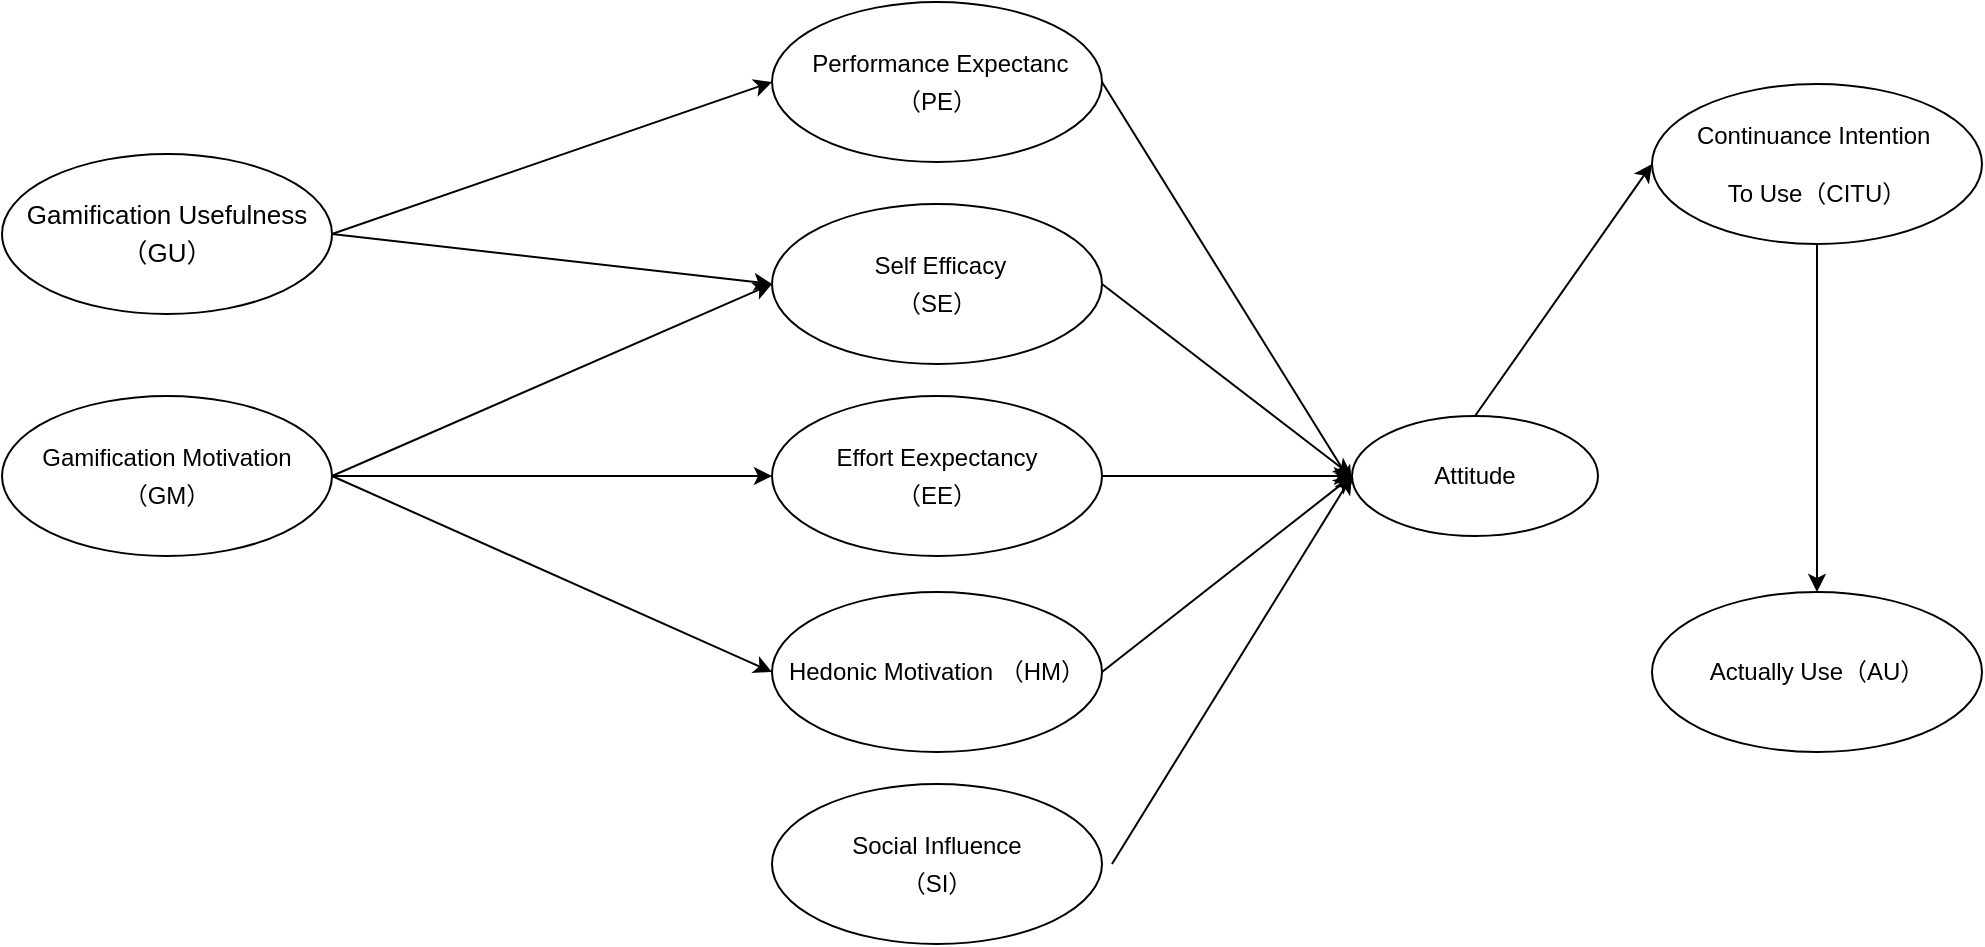 <mxfile version="15.2.7" type="device"><diagram id="mEfu3jKtlzt5AGpHe08u" name="第 1 页"><mxGraphModel dx="1422" dy="822" grid="1" gridSize="10" guides="1" tooltips="1" connect="1" arrows="1" fold="1" page="1" pageScale="1" pageWidth="1169" pageHeight="827" math="0" shadow="0"><root><mxCell id="0"/><mxCell id="1" parent="0"/><mxCell id="Zeq0rWXAbyBiRXFbGb7i-3" value="&lt;p style=&quot;line-height: 140%&quot;&gt;&lt;span style=&quot;font-size: 13px&quot;&gt;Gamification Usefulness&lt;/span&gt;&lt;br style=&quot;font-size: 13px&quot;&gt;&lt;span style=&quot;font-size: 13px&quot;&gt;（GU）&lt;/span&gt;&lt;/p&gt;" style="ellipse;whiteSpace=wrap;html=1;spacingBottom=0;fontSize=13;fontStyle=0;" vertex="1" parent="1"><mxGeometry x="80" y="346" width="165" height="80" as="geometry"/></mxCell><mxCell id="Zeq0rWXAbyBiRXFbGb7i-5" value="&lt;p style=&quot;line-height: 140%&quot;&gt;&lt;span style=&quot;font-size: 12px&quot;&gt;Gamification Motivation&lt;/span&gt;&lt;br style=&quot;font-size: 12px&quot;&gt;&lt;span style=&quot;font-size: 12px&quot;&gt;（GM）&lt;/span&gt;&lt;br&gt;&lt;/p&gt;" style="ellipse;whiteSpace=wrap;html=1;spacingBottom=0;fontSize=13;fontStyle=0;" vertex="1" parent="1"><mxGeometry x="80" y="467" width="165" height="80" as="geometry"/></mxCell><mxCell id="Zeq0rWXAbyBiRXFbGb7i-6" value="&lt;p style=&quot;line-height: 140%&quot;&gt;&lt;span style=&quot;font-size: 12px&quot;&gt;Attitude&lt;/span&gt;&lt;br&gt;&lt;/p&gt;" style="ellipse;whiteSpace=wrap;html=1;spacingBottom=0;fontSize=13;fontStyle=0;" vertex="1" parent="1"><mxGeometry x="755" y="477" width="123" height="60" as="geometry"/></mxCell><mxCell id="Zeq0rWXAbyBiRXFbGb7i-8" value="&lt;p style=&quot;line-height: 140%&quot;&gt;&lt;span style=&quot;font-size: 12px&quot;&gt;&amp;nbsp;Performance Expectanc（PE）&lt;/span&gt;&lt;br&gt;&lt;/p&gt;" style="ellipse;whiteSpace=wrap;html=1;spacingBottom=0;fontSize=13;fontStyle=0;" vertex="1" parent="1"><mxGeometry x="465" y="270" width="165" height="80" as="geometry"/></mxCell><mxCell id="Zeq0rWXAbyBiRXFbGb7i-9" value="&lt;p style=&quot;line-height: 140%&quot;&gt;&lt;span style=&quot;font-size: 12px&quot;&gt;&amp;nbsp;Self Efficacy&lt;/span&gt;&lt;br style=&quot;font-size: 12px&quot;&gt;&lt;span style=&quot;font-size: 12px&quot;&gt;（SE）&lt;/span&gt;&lt;br&gt;&lt;/p&gt;" style="ellipse;whiteSpace=wrap;html=1;spacingBottom=0;fontSize=13;fontStyle=0;" vertex="1" parent="1"><mxGeometry x="465" y="371" width="165" height="80" as="geometry"/></mxCell><mxCell id="Zeq0rWXAbyBiRXFbGb7i-10" value="&lt;p style=&quot;line-height: 140%&quot;&gt;&lt;span style=&quot;font-size: 12px&quot;&gt;Effort Eexpectancy&lt;/span&gt;&lt;br style=&quot;font-size: 12px&quot;&gt;&lt;span style=&quot;font-size: 12px&quot;&gt;（EE）&lt;/span&gt;&lt;br&gt;&lt;/p&gt;" style="ellipse;whiteSpace=wrap;html=1;spacingBottom=0;fontSize=13;fontStyle=0;" vertex="1" parent="1"><mxGeometry x="465" y="467" width="165" height="80" as="geometry"/></mxCell><mxCell id="Zeq0rWXAbyBiRXFbGb7i-11" value="&lt;p style=&quot;line-height: 140%&quot;&gt;&lt;span style=&quot;font-size: 12px&quot;&gt;Hedonic Motivation （HM）&lt;/span&gt;&lt;br&gt;&lt;/p&gt;" style="ellipse;whiteSpace=wrap;html=1;spacingBottom=0;fontSize=13;fontStyle=0;" vertex="1" parent="1"><mxGeometry x="465" y="565" width="165" height="80" as="geometry"/></mxCell><mxCell id="Zeq0rWXAbyBiRXFbGb7i-12" value="&lt;p style=&quot;line-height: 140%&quot;&gt;&lt;span style=&quot;font-size: 12px&quot;&gt;Social Influence&lt;/span&gt;&lt;br style=&quot;font-size: 12px&quot;&gt;&lt;span style=&quot;font-size: 12px&quot;&gt;（SI）&lt;/span&gt;&lt;br&gt;&lt;/p&gt;" style="ellipse;whiteSpace=wrap;html=1;spacingBottom=0;fontSize=13;fontStyle=0;" vertex="1" parent="1"><mxGeometry x="465" y="661" width="165" height="80" as="geometry"/></mxCell><mxCell id="Zeq0rWXAbyBiRXFbGb7i-13" value="" style="endArrow=classic;html=1;fontSize=13;exitX=1;exitY=0.5;exitDx=0;exitDy=0;entryX=0;entryY=0.5;entryDx=0;entryDy=0;" edge="1" parent="1" source="Zeq0rWXAbyBiRXFbGb7i-3" target="Zeq0rWXAbyBiRXFbGb7i-8"><mxGeometry width="50" height="50" relative="1" as="geometry"><mxPoint x="375" y="361" as="sourcePoint"/><mxPoint x="425" y="311" as="targetPoint"/></mxGeometry></mxCell><mxCell id="Zeq0rWXAbyBiRXFbGb7i-14" value="" style="endArrow=classic;html=1;fontSize=13;entryX=0;entryY=0.5;entryDx=0;entryDy=0;exitX=1;exitY=0.5;exitDx=0;exitDy=0;" edge="1" parent="1" source="Zeq0rWXAbyBiRXFbGb7i-3" target="Zeq0rWXAbyBiRXFbGb7i-9"><mxGeometry width="50" height="50" relative="1" as="geometry"><mxPoint x="295" y="561" as="sourcePoint"/><mxPoint x="345" y="511" as="targetPoint"/></mxGeometry></mxCell><mxCell id="Zeq0rWXAbyBiRXFbGb7i-15" value="" style="endArrow=classic;html=1;fontSize=13;exitX=1;exitY=0.5;exitDx=0;exitDy=0;" edge="1" parent="1" source="Zeq0rWXAbyBiRXFbGb7i-5"><mxGeometry width="50" height="50" relative="1" as="geometry"><mxPoint x="285" y="471" as="sourcePoint"/><mxPoint x="465" y="411" as="targetPoint"/></mxGeometry></mxCell><mxCell id="Zeq0rWXAbyBiRXFbGb7i-17" value="" style="endArrow=classic;html=1;fontSize=13;exitX=1;exitY=0.5;exitDx=0;exitDy=0;entryX=0;entryY=0.5;entryDx=0;entryDy=0;" edge="1" parent="1" source="Zeq0rWXAbyBiRXFbGb7i-5" target="Zeq0rWXAbyBiRXFbGb7i-10"><mxGeometry width="50" height="50" relative="1" as="geometry"><mxPoint x="345" y="661" as="sourcePoint"/><mxPoint x="395" y="611" as="targetPoint"/></mxGeometry></mxCell><mxCell id="Zeq0rWXAbyBiRXFbGb7i-18" value="" style="endArrow=classic;html=1;fontSize=13;exitX=1;exitY=0.5;exitDx=0;exitDy=0;entryX=0;entryY=0.5;entryDx=0;entryDy=0;" edge="1" parent="1" source="Zeq0rWXAbyBiRXFbGb7i-5" target="Zeq0rWXAbyBiRXFbGb7i-11"><mxGeometry width="50" height="50" relative="1" as="geometry"><mxPoint x="255" y="517" as="sourcePoint"/><mxPoint x="475" y="421" as="targetPoint"/></mxGeometry></mxCell><mxCell id="Zeq0rWXAbyBiRXFbGb7i-19" value="" style="endArrow=classic;html=1;fontSize=13;entryX=0;entryY=0.5;entryDx=0;entryDy=0;" edge="1" parent="1" target="Zeq0rWXAbyBiRXFbGb7i-6"><mxGeometry width="50" height="50" relative="1" as="geometry"><mxPoint x="635" y="701" as="sourcePoint"/><mxPoint x="865" y="601" as="targetPoint"/></mxGeometry></mxCell><mxCell id="Zeq0rWXAbyBiRXFbGb7i-20" value="" style="endArrow=classic;html=1;fontSize=13;exitX=1;exitY=0.5;exitDx=0;exitDy=0;entryX=0;entryY=0.5;entryDx=0;entryDy=0;" edge="1" parent="1" source="Zeq0rWXAbyBiRXFbGb7i-10" target="Zeq0rWXAbyBiRXFbGb7i-6"><mxGeometry width="50" height="50" relative="1" as="geometry"><mxPoint x="645" y="711" as="sourcePoint"/><mxPoint x="725" y="551" as="targetPoint"/></mxGeometry></mxCell><mxCell id="Zeq0rWXAbyBiRXFbGb7i-21" value="" style="endArrow=classic;html=1;fontSize=13;exitX=1;exitY=0.5;exitDx=0;exitDy=0;" edge="1" parent="1" source="Zeq0rWXAbyBiRXFbGb7i-8"><mxGeometry width="50" height="50" relative="1" as="geometry"><mxPoint x="640" y="517" as="sourcePoint"/><mxPoint x="755" y="511" as="targetPoint"/></mxGeometry></mxCell><mxCell id="Zeq0rWXAbyBiRXFbGb7i-22" value="" style="endArrow=classic;html=1;fontSize=13;exitX=1;exitY=0.5;exitDx=0;exitDy=0;entryX=0;entryY=0.5;entryDx=0;entryDy=0;" edge="1" parent="1" source="Zeq0rWXAbyBiRXFbGb7i-9" target="Zeq0rWXAbyBiRXFbGb7i-6"><mxGeometry width="50" height="50" relative="1" as="geometry"><mxPoint x="640" y="320" as="sourcePoint"/><mxPoint x="785" y="421" as="targetPoint"/></mxGeometry></mxCell><mxCell id="Zeq0rWXAbyBiRXFbGb7i-23" value="" style="endArrow=classic;html=1;fontSize=13;exitX=1;exitY=0.5;exitDx=0;exitDy=0;entryX=0;entryY=0.5;entryDx=0;entryDy=0;" edge="1" parent="1" source="Zeq0rWXAbyBiRXFbGb7i-11" target="Zeq0rWXAbyBiRXFbGb7i-6"><mxGeometry width="50" height="50" relative="1" as="geometry"><mxPoint x="640" y="517" as="sourcePoint"/><mxPoint x="705" y="541" as="targetPoint"/></mxGeometry></mxCell><mxCell id="Zeq0rWXAbyBiRXFbGb7i-25" value="&lt;p style=&quot;line-height: 140% ; font-size: 12px&quot;&gt;&lt;span style=&quot;font-size: 12px&quot;&gt;Continuance Intention&amp;nbsp;&lt;/span&gt;&lt;/p&gt;&lt;p style=&quot;line-height: 140% ; font-size: 12px&quot;&gt;&lt;span style=&quot;font-size: 12px&quot;&gt;To Use（CITU）&lt;/span&gt;&lt;br style=&quot;font-size: 12px&quot;&gt;&lt;/p&gt;" style="ellipse;whiteSpace=wrap;html=1;spacingBottom=0;fontSize=12;fontStyle=0;" vertex="1" parent="1"><mxGeometry x="905" y="311" width="165" height="80" as="geometry"/></mxCell><mxCell id="Zeq0rWXAbyBiRXFbGb7i-26" value="&lt;p style=&quot;line-height: 140%&quot;&gt;&lt;span style=&quot;font-size: 12px&quot;&gt;Actually Use（AU）&lt;/span&gt;&lt;br&gt;&lt;/p&gt;" style="ellipse;whiteSpace=wrap;html=1;spacingBottom=0;fontSize=13;fontStyle=0;" vertex="1" parent="1"><mxGeometry x="905" y="565" width="165" height="80" as="geometry"/></mxCell><mxCell id="Zeq0rWXAbyBiRXFbGb7i-27" value="" style="endArrow=classic;html=1;fontSize=12;exitX=0.5;exitY=0;exitDx=0;exitDy=0;entryX=0;entryY=0.5;entryDx=0;entryDy=0;" edge="1" parent="1" source="Zeq0rWXAbyBiRXFbGb7i-6" target="Zeq0rWXAbyBiRXFbGb7i-25"><mxGeometry width="50" height="50" relative="1" as="geometry"><mxPoint x="835" y="401" as="sourcePoint"/><mxPoint x="885" y="351" as="targetPoint"/></mxGeometry></mxCell><mxCell id="Zeq0rWXAbyBiRXFbGb7i-28" value="" style="endArrow=classic;html=1;fontSize=12;exitX=0.5;exitY=1;exitDx=0;exitDy=0;entryX=0.5;entryY=0;entryDx=0;entryDy=0;" edge="1" parent="1" source="Zeq0rWXAbyBiRXFbGb7i-25" target="Zeq0rWXAbyBiRXFbGb7i-26"><mxGeometry width="50" height="50" relative="1" as="geometry"><mxPoint x="805" y="351" as="sourcePoint"/><mxPoint x="985" y="561" as="targetPoint"/></mxGeometry></mxCell></root></mxGraphModel></diagram></mxfile>